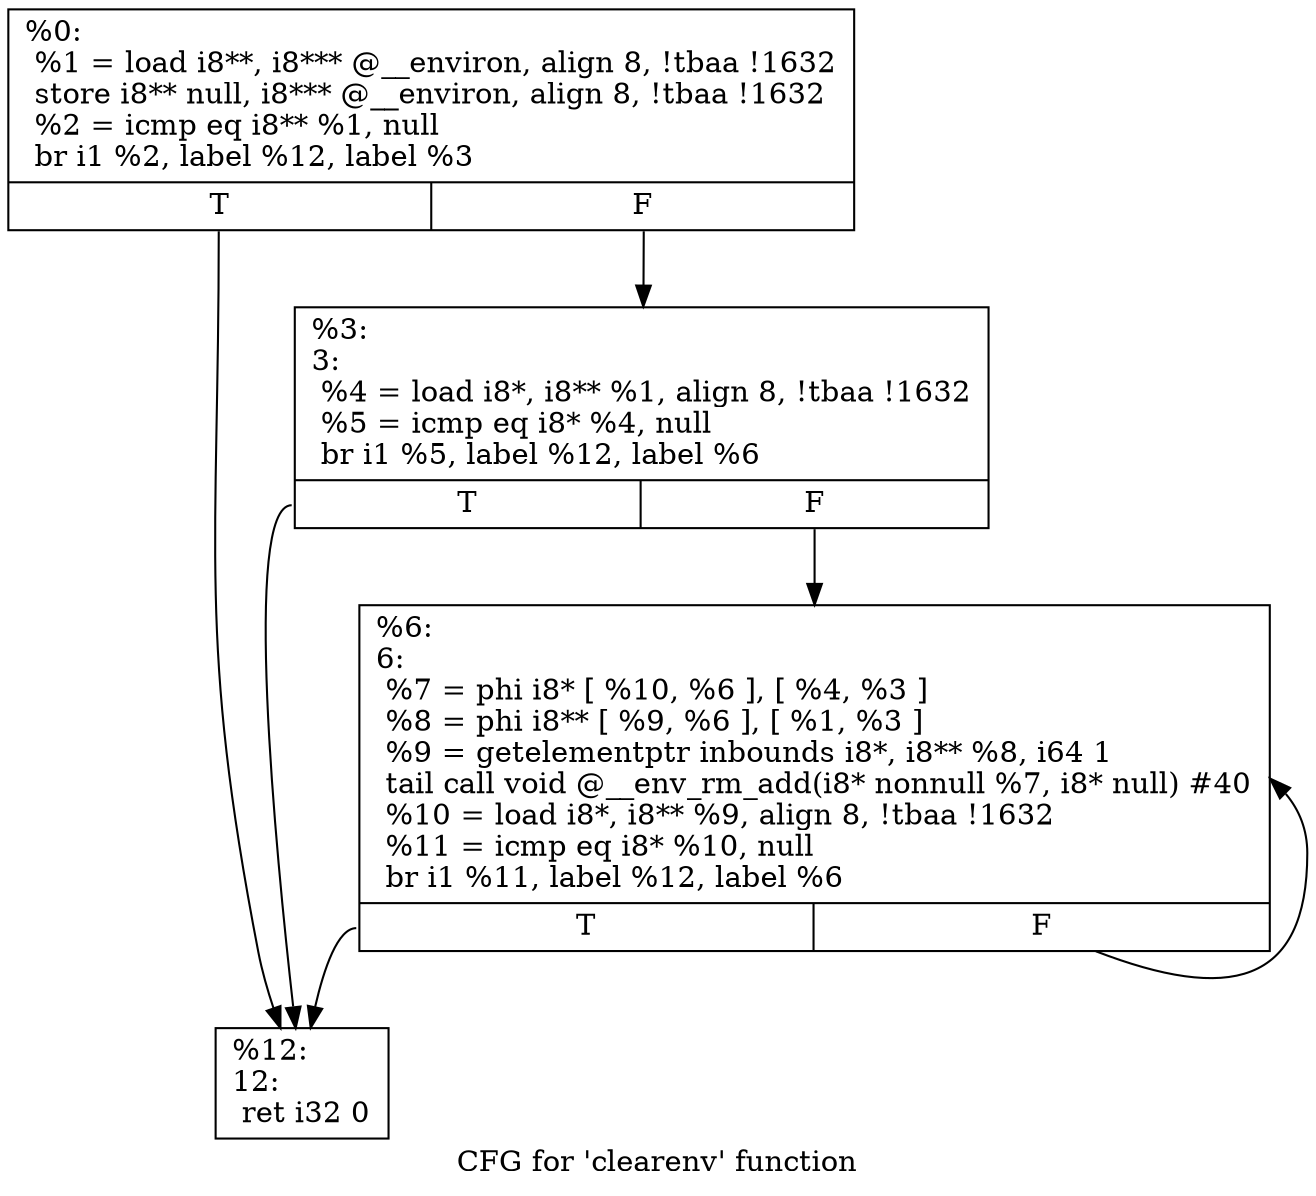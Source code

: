 digraph "CFG for 'clearenv' function" {
	label="CFG for 'clearenv' function";

	Node0x19cbbb0 [shape=record,label="{%0:\l  %1 = load i8**, i8*** @__environ, align 8, !tbaa !1632\l  store i8** null, i8*** @__environ, align 8, !tbaa !1632\l  %2 = icmp eq i8** %1, null\l  br i1 %2, label %12, label %3\l|{<s0>T|<s1>F}}"];
	Node0x19cbbb0:s0 -> Node0x19cc0a0;
	Node0x19cbbb0:s1 -> Node0x19cbc30;
	Node0x19cbc30 [shape=record,label="{%3:\l3:                                                \l  %4 = load i8*, i8** %1, align 8, !tbaa !1632\l  %5 = icmp eq i8* %4, null\l  br i1 %5, label %12, label %6\l|{<s0>T|<s1>F}}"];
	Node0x19cbc30:s0 -> Node0x19cc0a0;
	Node0x19cbc30:s1 -> Node0x19cc050;
	Node0x19cc050 [shape=record,label="{%6:\l6:                                                \l  %7 = phi i8* [ %10, %6 ], [ %4, %3 ]\l  %8 = phi i8** [ %9, %6 ], [ %1, %3 ]\l  %9 = getelementptr inbounds i8*, i8** %8, i64 1\l  tail call void @__env_rm_add(i8* nonnull %7, i8* null) #40\l  %10 = load i8*, i8** %9, align 8, !tbaa !1632\l  %11 = icmp eq i8* %10, null\l  br i1 %11, label %12, label %6\l|{<s0>T|<s1>F}}"];
	Node0x19cc050:s0 -> Node0x19cc0a0;
	Node0x19cc050:s1 -> Node0x19cc050;
	Node0x19cc0a0 [shape=record,label="{%12:\l12:                                               \l  ret i32 0\l}"];
}

